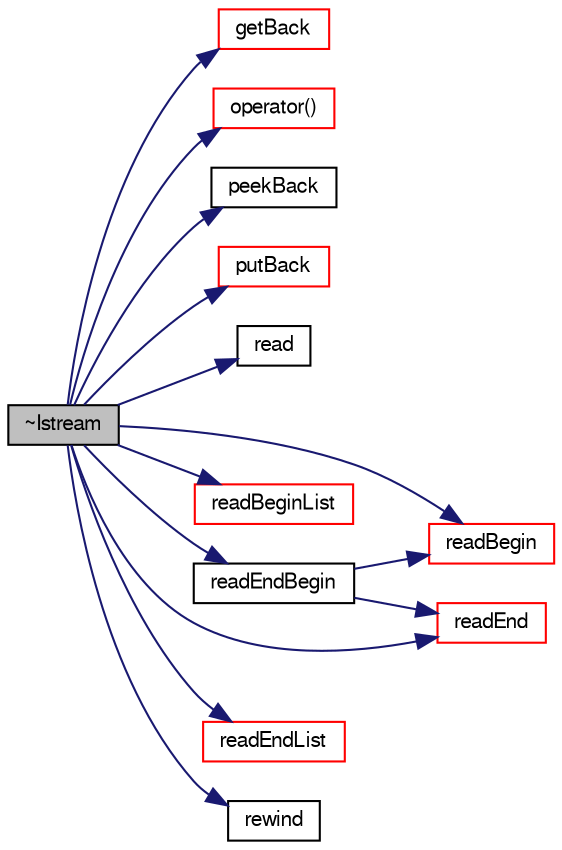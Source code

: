 digraph "~Istream"
{
  bgcolor="transparent";
  edge [fontname="FreeSans",fontsize="10",labelfontname="FreeSans",labelfontsize="10"];
  node [fontname="FreeSans",fontsize="10",shape=record];
  rankdir="LR";
  Node2 [label="~Istream",height=0.2,width=0.4,color="black", fillcolor="grey75", style="filled", fontcolor="black"];
  Node2 -> Node3 [color="midnightblue",fontsize="10",style="solid",fontname="FreeSans"];
  Node3 [label="getBack",height=0.2,width=0.4,color="red",URL="$a26234.html#afff956fe7625beb7b7966ba33d974046",tooltip="Get the put back token if there is one and return true. "];
  Node2 -> Node51 [color="midnightblue",fontsize="10",style="solid",fontname="FreeSans"];
  Node51 [label="operator()",height=0.2,width=0.4,color="red",URL="$a26234.html#a3038e7f37b2aac5853a485cab27abe77",tooltip="Return a non-const reference to const Istream. "];
  Node2 -> Node56 [color="midnightblue",fontsize="10",style="solid",fontname="FreeSans"];
  Node56 [label="peekBack",height=0.2,width=0.4,color="black",URL="$a26234.html#a669148c2a1b1f68f30228913ec265d71",tooltip="Peek at the put back token without removing it. "];
  Node2 -> Node57 [color="midnightblue",fontsize="10",style="solid",fontname="FreeSans"];
  Node57 [label="putBack",height=0.2,width=0.4,color="red",URL="$a26234.html#af22e503b062298eef54e360dfc06d0b4",tooltip="Put back token. "];
  Node2 -> Node58 [color="midnightblue",fontsize="10",style="solid",fontname="FreeSans"];
  Node58 [label="read",height=0.2,width=0.4,color="black",URL="$a26234.html#a89057c9d9e24ba872ccb8546086498ec",tooltip="Return next token from stream. "];
  Node2 -> Node59 [color="midnightblue",fontsize="10",style="solid",fontname="FreeSans"];
  Node59 [label="readBegin",height=0.2,width=0.4,color="red",URL="$a26234.html#a0f770b511770a752d65282976e8a8078"];
  Node2 -> Node64 [color="midnightblue",fontsize="10",style="solid",fontname="FreeSans"];
  Node64 [label="readBeginList",height=0.2,width=0.4,color="red",URL="$a26234.html#adb9b1a5ac1aacc94b9998439303acfa7"];
  Node2 -> Node66 [color="midnightblue",fontsize="10",style="solid",fontname="FreeSans"];
  Node66 [label="readEnd",height=0.2,width=0.4,color="red",URL="$a26234.html#a092d231ce97840ca80cad9b0e98acbb8"];
  Node2 -> Node67 [color="midnightblue",fontsize="10",style="solid",fontname="FreeSans"];
  Node67 [label="readEndBegin",height=0.2,width=0.4,color="black",URL="$a26234.html#af7d858fff9fb3e25a87bacb2cc626535"];
  Node67 -> Node66 [color="midnightblue",fontsize="10",style="solid",fontname="FreeSans"];
  Node67 -> Node59 [color="midnightblue",fontsize="10",style="solid",fontname="FreeSans"];
  Node2 -> Node68 [color="midnightblue",fontsize="10",style="solid",fontname="FreeSans"];
  Node68 [label="readEndList",height=0.2,width=0.4,color="red",URL="$a26234.html#a3fbb1d26a1c975ed5be8df0056c863dd"];
  Node2 -> Node69 [color="midnightblue",fontsize="10",style="solid",fontname="FreeSans"];
  Node69 [label="rewind",height=0.2,width=0.4,color="black",URL="$a26234.html#a15043710be429e79d796f3d126bed21d",tooltip="Rewind and return the stream so that it may be read again. "];
}

